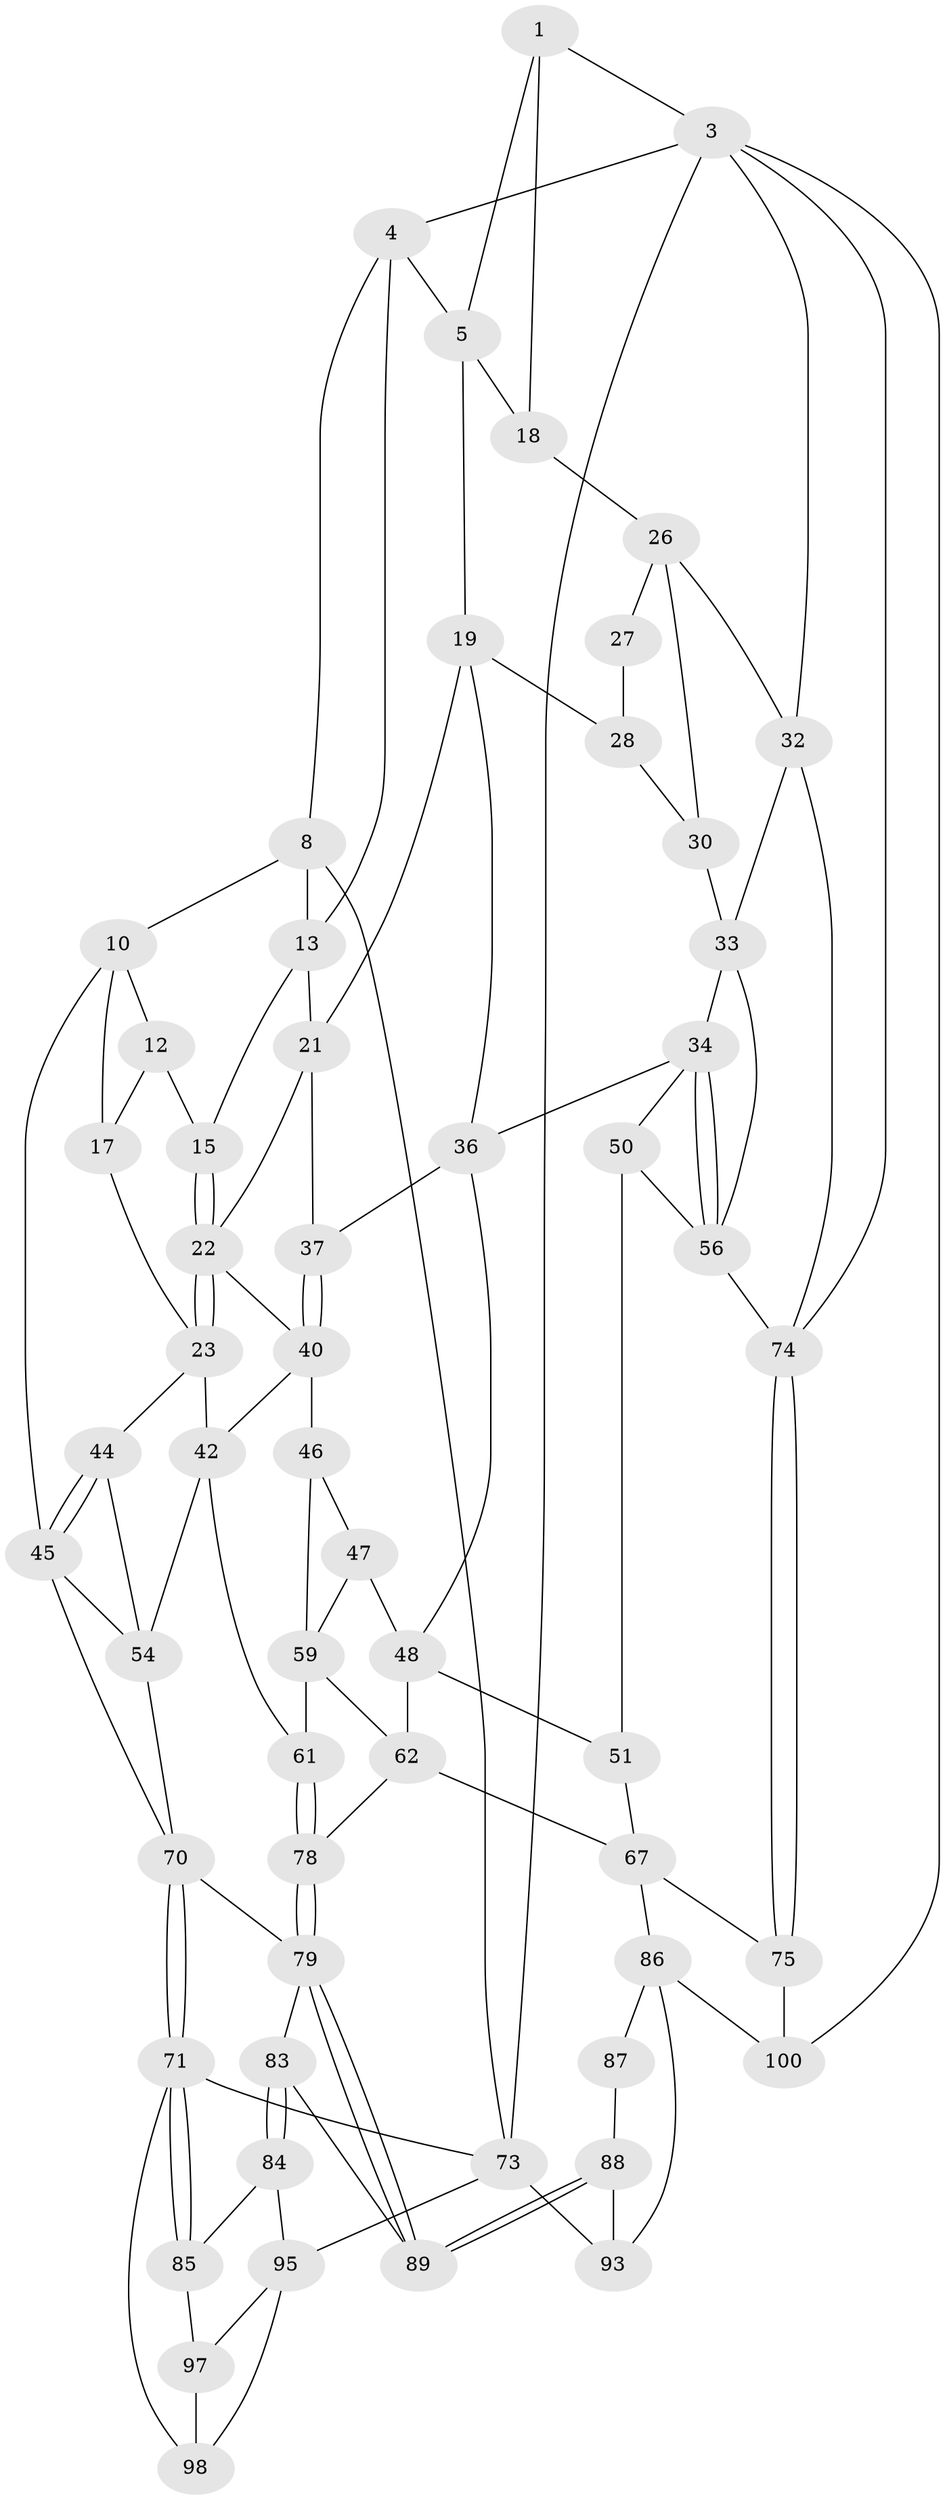 // original degree distribution, {3: 0.039603960396039604, 6: 0.27722772277227725, 5: 0.4158415841584158, 4: 0.26732673267326734}
// Generated by graph-tools (version 1.1) at 2025/11/02/21/25 10:11:13]
// undirected, 58 vertices, 116 edges
graph export_dot {
graph [start="1"]
  node [color=gray90,style=filled];
  1 [pos="+0.9020743433259795+0.07303427079548291",super="+2"];
  3 [pos="+1+0.06075830399824369",super="+82"];
  4 [pos="+0.7747329346157772+0",super="+7"];
  5 [pos="+0.863579759639215+0.10363100886388531",super="+6"];
  8 [pos="+0.2949330037767042+0",super="+9"];
  10 [pos="+0+0.06297195651043715",super="+11"];
  12 [pos="+0.18525167850203095+0.06751446675978785",super="+16"];
  13 [pos="+0.4622257234749143+0",super="+14"];
  15 [pos="+0.2916282745604538+0.15924779369416764"];
  17 [pos="+0.1252597060753575+0.2270244334851615"];
  18 [pos="+0.950028809880332+0.17503521209198972"];
  19 [pos="+0.6430095493465945+0.1083492699989869",super="+20"];
  21 [pos="+0.3399673743843899+0.1724157110968283",super="+24"];
  22 [pos="+0.16709896086217077+0.24431889796891648",super="+25"];
  23 [pos="+0.14124928536156936+0.24096971930238442",super="+43"];
  26 [pos="+0.9443995624852595+0.1795318987735258",super="+29"];
  27 [pos="+0.8876519011994835+0.19118445574186527"];
  28 [pos="+0.7096667277192029+0.15843451908008083",super="+31"];
  30 [pos="+0.8777479063940454+0.40320523936653857"];
  32 [pos="+1+0.48107488263951337",super="+64"];
  33 [pos="+0.848497535168537+0.4165488639935626",super="+63"];
  34 [pos="+0.6958320345001577+0.42180198202406965",super="+35"];
  36 [pos="+0.5563473333488927+0.33298709457979775",super="+39"];
  37 [pos="+0.3955731419410851+0.341846694297271",super="+38"];
  40 [pos="+0.2694105553069077+0.41192024566223573",super="+41"];
  42 [pos="+0.21315477948023542+0.5072811782322905",super="+53"];
  44 [pos="+0.05119015338584367+0.4321284715205345"];
  45 [pos="+0+0.40664377655615497",super="+65"];
  46 [pos="+0.33999221504413496+0.4973574559818999"];
  47 [pos="+0.4023188855391834+0.43917819906431105",super="+49"];
  48 [pos="+0.4744442503263575+0.5554366551977373",super="+52"];
  50 [pos="+0.6501574571439379+0.4223298214764139",super="+58"];
  51 [pos="+0.5547522222946731+0.5986786474263506",super="+66"];
  54 [pos="+0.15512740664259334+0.6269212753166381",super="+55"];
  56 [pos="+0.744930605352262+0.6243625565600047",super="+57"];
  59 [pos="+0.3536826043126603+0.5049666434252386",super="+60"];
  61 [pos="+0.26670029296914133+0.6213606404707499"];
  62 [pos="+0.43931912155814634+0.6262730837560252",super="+69"];
  67 [pos="+0.5252153876848364+0.8399690276720521",super="+68"];
  70 [pos="+0+0.7431168717491753",super="+81"];
  71 [pos="+0+0.8081697847513034",super="+72"];
  73 [pos="+0+1",super="+94"];
  74 [pos="+0.7794242371900469+0.816509607350004",super="+77"];
  75 [pos="+0.7472437558203603+0.8569818394151114",super="+76"];
  78 [pos="+0.3115881018623232+0.7611540441662724"];
  79 [pos="+0.24275712039215144+0.8346194175498053",super="+80"];
  83 [pos="+0.05890444502417318+0.833490827100263",super="+90"];
  84 [pos="+0.022725329737577925+0.8505111296072985",super="+91"];
  85 [pos="+0+0.8550659354814998"];
  86 [pos="+0.44527069816001186+0.8885334361153119",super="+99"];
  87 [pos="+0.3768980825559894+0.8996187291293906"];
  88 [pos="+0.25646054716157546+0.8773732004187623",super="+92"];
  89 [pos="+0.24127067562104246+0.8554107894975221"];
  93 [pos="+0.25289266519793047+1"];
  95 [pos="+0.1345698343967289+1",super="+96"];
  97 [pos="+0.03814277745744904+0.9227270152541094"];
  98 [pos="+0.04424444324895261+0.9795959941607113"];
  100 [pos="+0.5359350752057542+1",super="+101"];
  1 -- 5;
  1 -- 18;
  1 -- 3;
  3 -- 4;
  3 -- 32;
  3 -- 73;
  3 -- 74;
  3 -- 100;
  4 -- 8;
  4 -- 13;
  4 -- 5;
  5 -- 18;
  5 -- 19;
  8 -- 13;
  8 -- 73;
  8 -- 10;
  10 -- 45;
  10 -- 17;
  10 -- 12;
  12 -- 17;
  12 -- 15;
  13 -- 21;
  13 -- 15;
  15 -- 22;
  15 -- 22;
  17 -- 23;
  18 -- 26;
  19 -- 28;
  19 -- 36;
  19 -- 21;
  21 -- 37;
  21 -- 22;
  22 -- 23;
  22 -- 23;
  22 -- 40;
  23 -- 42;
  23 -- 44;
  26 -- 27;
  26 -- 32;
  26 -- 30;
  27 -- 28 [weight=2];
  28 -- 30;
  30 -- 33;
  32 -- 33;
  32 -- 74;
  33 -- 34;
  33 -- 56;
  34 -- 56;
  34 -- 56;
  34 -- 50;
  34 -- 36;
  36 -- 48;
  36 -- 37;
  37 -- 40;
  37 -- 40;
  40 -- 42;
  40 -- 46;
  42 -- 61;
  42 -- 54;
  44 -- 45;
  44 -- 45;
  44 -- 54;
  45 -- 70;
  45 -- 54;
  46 -- 47;
  46 -- 59;
  47 -- 48;
  47 -- 59;
  48 -- 51;
  48 -- 62;
  50 -- 51 [weight=2];
  50 -- 56;
  51 -- 67;
  54 -- 70;
  56 -- 74;
  59 -- 61;
  59 -- 62;
  61 -- 78;
  61 -- 78;
  62 -- 78;
  62 -- 67;
  67 -- 86;
  67 -- 75;
  70 -- 71;
  70 -- 71;
  70 -- 79;
  71 -- 85;
  71 -- 85;
  71 -- 73;
  71 -- 98;
  73 -- 93;
  73 -- 95;
  74 -- 75;
  74 -- 75;
  75 -- 100 [weight=2];
  78 -- 79;
  78 -- 79;
  79 -- 89;
  79 -- 89;
  79 -- 83;
  83 -- 84 [weight=2];
  83 -- 84;
  83 -- 89;
  84 -- 85;
  84 -- 95;
  85 -- 97;
  86 -- 87;
  86 -- 100;
  86 -- 93;
  87 -- 88 [weight=2];
  88 -- 89;
  88 -- 89;
  88 -- 93;
  95 -- 98;
  95 -- 97;
  97 -- 98;
}
